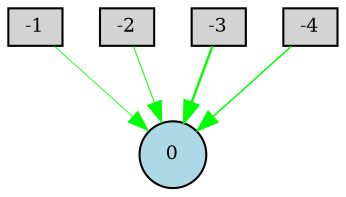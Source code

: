 digraph {
	node [fontsize=9 height=0.2 shape=circle width=0.2]
	-1 [fillcolor=lightgray shape=box style=filled]
	-2 [fillcolor=lightgray shape=box style=filled]
	-3 [fillcolor=lightgray shape=box style=filled]
	-4 [fillcolor=lightgray shape=box style=filled]
	0 [fillcolor=lightblue style=filled]
	-2 -> 0 [color=green penwidth=0.4853135227830774 style=solid]
	-1 -> 0 [color=green penwidth=0.3935836861304075 style=solid]
	-3 -> 0 [color=green penwidth=1.1424626290992634 style=solid]
	-4 -> 0 [color=green penwidth=0.7233212055756586 style=solid]
}
